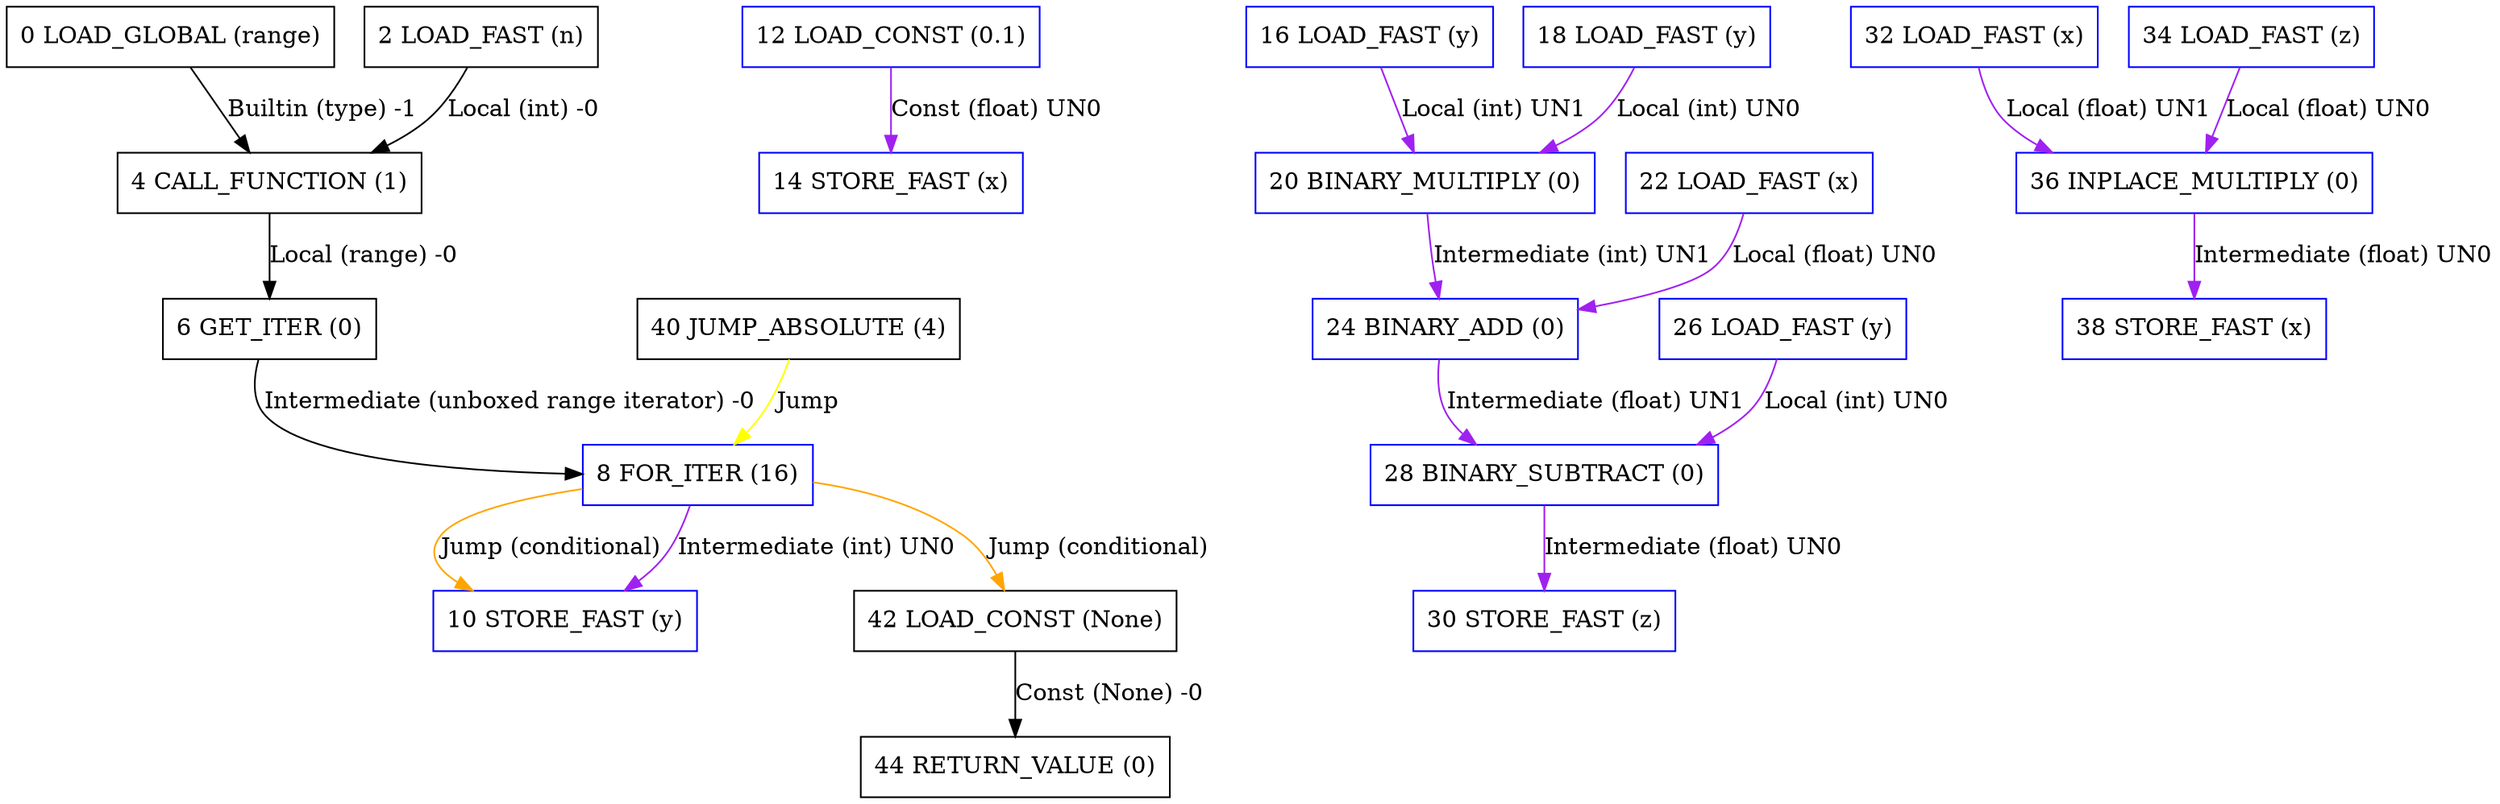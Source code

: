 digraph test_floats { 
	node [shape=box];
	OP0 [label="0 LOAD_GLOBAL (range)" color="black"];
	OP2 [label="2 LOAD_FAST (n)" color="black"];
	OP4 [label="4 CALL_FUNCTION (1)" color="black"];
	OP6 [label="6 GET_ITER (0)" color="black"];
	OP8 [label="8 FOR_ITER (16)" color="blue"];
	OP8 -> OP10 [label="Jump (conditional)" color=orange];
	OP8 -> OP42 [label="Jump (conditional)" color=orange];
	OP10 [label="10 STORE_FAST (y)" color="blue"];
	OP12 [label="12 LOAD_CONST (0.1)" color="blue"];
	OP14 [label="14 STORE_FAST (x)" color="blue"];
	OP16 [label="16 LOAD_FAST (y)" color="blue"];
	OP18 [label="18 LOAD_FAST (y)" color="blue"];
	OP20 [label="20 BINARY_MULTIPLY (0)" color="blue"];
	OP22 [label="22 LOAD_FAST (x)" color="blue"];
	OP24 [label="24 BINARY_ADD (0)" color="blue"];
	OP26 [label="26 LOAD_FAST (y)" color="blue"];
	OP28 [label="28 BINARY_SUBTRACT (0)" color="blue"];
	OP30 [label="30 STORE_FAST (z)" color="blue"];
	OP32 [label="32 LOAD_FAST (x)" color="blue"];
	OP34 [label="34 LOAD_FAST (z)" color="blue"];
	OP36 [label="36 INPLACE_MULTIPLY (0)" color="blue"];
	OP38 [label="38 STORE_FAST (x)" color="blue"];
	OP40 [label="40 JUMP_ABSOLUTE (4)" color="black"];
	OP40 -> OP8 [label="Jump" color=yellow];
	OP42 [label="42 LOAD_CONST (None)" color="black"];
	OP44 [label="44 RETURN_VALUE (0)" color="black"];
	OP0 -> OP4 [label="Builtin (type) -1" color=black];
	OP2 -> OP4 [label="Local (int) -0" color=black];
	OP4 -> OP6 [label="Local (range) -0" color=black];
	OP6 -> OP8 [label="Intermediate (unboxed range iterator) -0" color=black];
	OP8 -> OP10 [label="Intermediate (int) UN0" color=purple];
	OP12 -> OP14 [label="Const (float) UN0" color=purple];
	OP16 -> OP20 [label="Local (int) UN1" color=purple];
	OP18 -> OP20 [label="Local (int) UN0" color=purple];
	OP20 -> OP24 [label="Intermediate (int) UN1" color=purple];
	OP22 -> OP24 [label="Local (float) UN0" color=purple];
	OP24 -> OP28 [label="Intermediate (float) UN1" color=purple];
	OP26 -> OP28 [label="Local (int) UN0" color=purple];
	OP28 -> OP30 [label="Intermediate (float) UN0" color=purple];
	OP32 -> OP36 [label="Local (float) UN1" color=purple];
	OP34 -> OP36 [label="Local (float) UN0" color=purple];
	OP36 -> OP38 [label="Intermediate (float) UN0" color=purple];
	OP42 -> OP44 [label="Const (None) -0" color=black];
}
digraph test_ints { 
	node [shape=box];
	OP0 [label="0 LOAD_GLOBAL (range)" color="black"];
	OP2 [label="2 LOAD_FAST (n)" color="black"];
	OP4 [label="4 CALL_FUNCTION (1)" color="black"];
	OP6 [label="6 GET_ITER (0)" color="black"];
	OP8 [label="8 FOR_ITER (16)" color="blue"];
	OP8 -> OP10 [label="Jump (conditional)" color=orange];
	OP8 -> OP42 [label="Jump (conditional)" color=orange];
	OP10 [label="10 STORE_FAST (y)" color="blue"];
	OP12 [label="12 LOAD_CONST (2)" color="blue"];
	OP14 [label="14 STORE_FAST (x)" color="blue"];
	OP16 [label="16 LOAD_FAST (y)" color="blue"];
	OP18 [label="18 LOAD_FAST (y)" color="blue"];
	OP20 [label="20 BINARY_MULTIPLY (0)" color="blue"];
	OP22 [label="22 LOAD_FAST (x)" color="blue"];
	OP24 [label="24 BINARY_ADD (0)" color="blue"];
	OP26 [label="26 LOAD_FAST (y)" color="blue"];
	OP28 [label="28 BINARY_SUBTRACT (0)" color="blue"];
	OP30 [label="30 STORE_FAST (z)" color="blue"];
	OP32 [label="32 LOAD_FAST (x)" color="blue"];
	OP34 [label="34 LOAD_FAST (z)" color="blue"];
	OP36 [label="36 INPLACE_MULTIPLY (0)" color="blue"];
	OP38 [label="38 STORE_FAST (x)" color="blue"];
	OP40 [label="40 JUMP_ABSOLUTE (4)" color="black"];
	OP40 -> OP8 [label="Jump" color=yellow];
	OP42 [label="42 LOAD_CONST (None)" color="black"];
	OP44 [label="44 RETURN_VALUE (0)" color="black"];
	OP0 -> OP4 [label="Builtin (type) -1" color=black];
	OP2 -> OP4 [label="Local (int) -0" color=black];
	OP4 -> OP6 [label="Local (range) -0" color=black];
	OP6 -> OP8 [label="Intermediate (unboxed range iterator) -0" color=black];
	OP8 -> OP10 [label="Intermediate (int) UN0" color=purple];
	OP12 -> OP14 [label="Const (int) UN0" color=purple];
	OP16 -> OP20 [label="Local (int) UN1" color=purple];
	OP18 -> OP20 [label="Local (int) UN0" color=purple];
	OP20 -> OP24 [label="Intermediate (int) UN1" color=purple];
	OP22 -> OP24 [label="Local (int) UN0" color=purple];
	OP24 -> OP28 [label="Intermediate (int) UN1" color=purple];
	OP26 -> OP28 [label="Local (int) UN0" color=purple];
	OP28 -> OP30 [label="Intermediate (int) UN0" color=purple];
	OP32 -> OP36 [label="Local (int) UN1" color=purple];
	OP34 -> OP36 [label="Local (int) UN0" color=purple];
	OP36 -> OP38 [label="Intermediate (int) UN0" color=purple];
	OP42 -> OP44 [label="Const (None) -0" color=black];
}
digraph test_bigints { 
	node [shape=box];
	OP0 [label="0 LOAD_GLOBAL (range)" color="black"];
	OP2 [label="2 LOAD_FAST (n)" color="black"];
	OP4 [label="4 CALL_FUNCTION (1)" color="black"];
	OP6 [label="6 GET_ITER (0)" color="black"];
	OP8 [label="8 FOR_ITER (18)" color="blue"];
	OP8 -> OP10 [label="Jump (conditional)" color=orange];
	OP8 -> OP46 [label="Jump (conditional)" color=orange];
	OP10 [label="10 STORE_FAST (_)" color="black"];
	OP12 [label="12 LOAD_CONST (200100100100100100100100100)" color="black"];
	OP14 [label="14 STORE_FAST (x)" color="black"];
	OP16 [label="16 LOAD_CONST (100100100100100100100100100)" color="black"];
	OP18 [label="18 STORE_FAST (y)" color="black"];
	OP20 [label="20 LOAD_FAST (y)" color="black"];
	OP22 [label="22 LOAD_FAST (y)" color="black"];
	OP24 [label="24 BINARY_MULTIPLY (0)" color="black"];
	OP26 [label="26 LOAD_FAST (x)" color="black"];
	OP28 [label="28 BINARY_ADD (0)" color="black"];
	OP30 [label="30 LOAD_FAST (y)" color="black"];
	OP32 [label="32 BINARY_SUBTRACT (0)" color="black"];
	OP34 [label="34 STORE_FAST (z)" color="black"];
	OP36 [label="36 LOAD_FAST (x)" color="black"];
	OP38 [label="38 LOAD_FAST (z)" color="black"];
	OP40 [label="40 INPLACE_MULTIPLY (0)" color="black"];
	OP42 [label="42 STORE_FAST (x)" color="black"];
	OP44 [label="44 JUMP_ABSOLUTE (4)" color="black"];
	OP44 -> OP8 [label="Jump" color=yellow];
	OP46 [label="46 LOAD_CONST (None)" color="black"];
	OP48 [label="48 RETURN_VALUE (0)" color="black"];
	OP0 -> OP4 [label="Builtin (type) -1" color=black];
	OP2 -> OP4 [label="Local (int) -0" color=black];
	OP4 -> OP6 [label="Local (range) -0" color=black];
	OP6 -> OP8 [label="Intermediate (unboxed range iterator) -0" color=black];
	OP8 -> OP10 [label="Intermediate (int) B0" color=green];
	OP12 -> OP14 [label="Const (big int) -0" color=black];
	OP16 -> OP18 [label="Const (big int) -0" color=black];
	OP20 -> OP24 [label="Local (big int) -1" color=black];
	OP22 -> OP24 [label="Local (big int) -0" color=black];
	OP24 -> OP28 [label="Intermediate (big int) -1" color=black];
	OP26 -> OP28 [label="Local (big int) -0" color=black];
	OP28 -> OP32 [label="Intermediate (big int) -1" color=black];
	OP30 -> OP32 [label="Local (big int) -0" color=black];
	OP32 -> OP34 [label="Intermediate (big int) -0" color=black];
	OP36 -> OP40 [label="Local (big int) -1" color=black];
	OP38 -> OP40 [label="Local (big int) -0" color=black];
	OP40 -> OP42 [label="Intermediate (big int) -0" color=black];
	OP46 -> OP48 [label="Const (None) -0" color=black];
}
